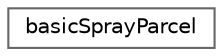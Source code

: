 digraph "Graphical Class Hierarchy"
{
 // LATEX_PDF_SIZE
  bgcolor="transparent";
  edge [fontname=Helvetica,fontsize=10,labelfontname=Helvetica,labelfontsize=10];
  node [fontname=Helvetica,fontsize=10,shape=box,height=0.2,width=0.4];
  rankdir="LR";
  Node0 [id="Node000000",label="basicSprayParcel",height=0.2,width=0.4,color="grey40", fillcolor="white", style="filled",URL="$classFoam_1_1basicSprayParcel.html",tooltip="Definition of spray parcel."];
}
